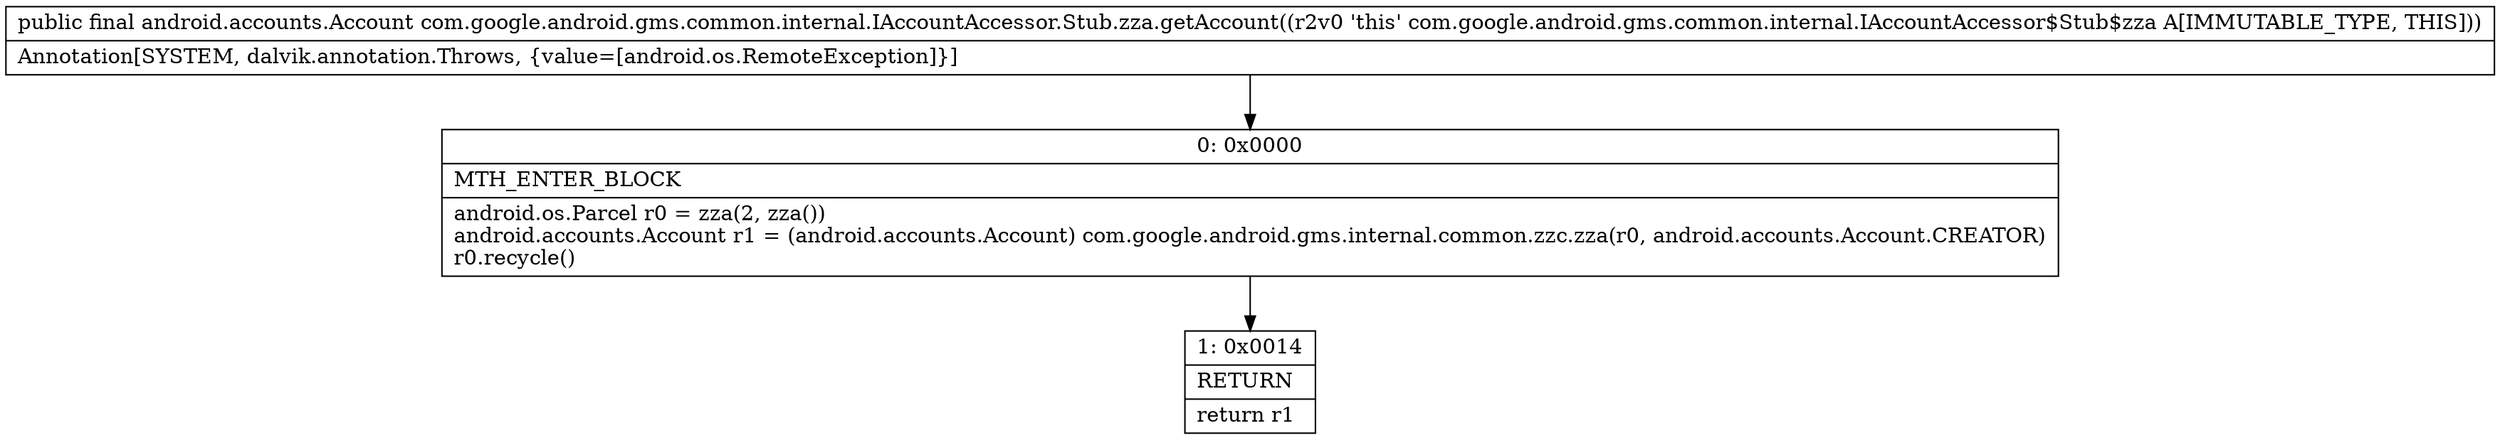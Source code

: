 digraph "CFG forcom.google.android.gms.common.internal.IAccountAccessor.Stub.zza.getAccount()Landroid\/accounts\/Account;" {
Node_0 [shape=record,label="{0\:\ 0x0000|MTH_ENTER_BLOCK\l|android.os.Parcel r0 = zza(2, zza())\landroid.accounts.Account r1 = (android.accounts.Account) com.google.android.gms.internal.common.zzc.zza(r0, android.accounts.Account.CREATOR)\lr0.recycle()\l}"];
Node_1 [shape=record,label="{1\:\ 0x0014|RETURN\l|return r1\l}"];
MethodNode[shape=record,label="{public final android.accounts.Account com.google.android.gms.common.internal.IAccountAccessor.Stub.zza.getAccount((r2v0 'this' com.google.android.gms.common.internal.IAccountAccessor$Stub$zza A[IMMUTABLE_TYPE, THIS]))  | Annotation[SYSTEM, dalvik.annotation.Throws, \{value=[android.os.RemoteException]\}]\l}"];
MethodNode -> Node_0;
Node_0 -> Node_1;
}

